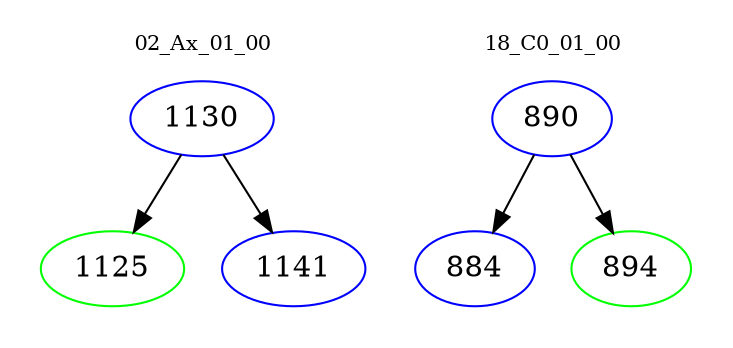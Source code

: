 digraph{
subgraph cluster_0 {
color = white
label = "02_Ax_01_00";
fontsize=10;
T0_1130 [label="1130", color="blue"]
T0_1130 -> T0_1125 [color="black"]
T0_1125 [label="1125", color="green"]
T0_1130 -> T0_1141 [color="black"]
T0_1141 [label="1141", color="blue"]
}
subgraph cluster_1 {
color = white
label = "18_C0_01_00";
fontsize=10;
T1_890 [label="890", color="blue"]
T1_890 -> T1_884 [color="black"]
T1_884 [label="884", color="blue"]
T1_890 -> T1_894 [color="black"]
T1_894 [label="894", color="green"]
}
}
